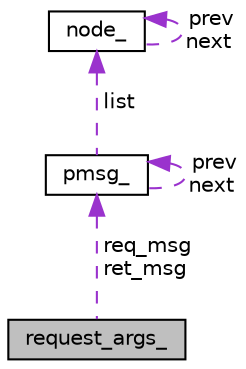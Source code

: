 digraph "request_args_"
{
 // LATEX_PDF_SIZE
  edge [fontname="Helvetica",fontsize="10",labelfontname="Helvetica",labelfontsize="10"];
  node [fontname="Helvetica",fontsize="10",shape=record];
  Node1 [label="request_args_",height=0.2,width=0.4,color="black", fillcolor="grey75", style="filled", fontcolor="black",tooltip="Argument structure of a Request Kernel call."];
  Node2 -> Node1 [dir="back",color="darkorchid3",fontsize="10",style="dashed",label=" req_msg\nret_msg" ,fontname="Helvetica"];
  Node2 [label="pmsg_",height=0.2,width=0.4,color="black", fillcolor="white", style="filled",URL="$structpmsg__.html",tooltip="Message Box ID type alias."];
  Node3 -> Node2 [dir="back",color="darkorchid3",fontsize="10",style="dashed",label=" list" ,fontname="Helvetica"];
  Node3 [label="node_",height=0.2,width=0.4,color="black", fillcolor="white", style="filled",URL="$structnode__.html",tooltip="Double linked list node structure."];
  Node3 -> Node3 [dir="back",color="darkorchid3",fontsize="10",style="dashed",label=" prev\nnext" ,fontname="Helvetica"];
  Node2 -> Node2 [dir="back",color="darkorchid3",fontsize="10",style="dashed",label=" prev\nnext" ,fontname="Helvetica"];
}
